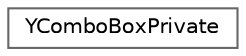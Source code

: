 digraph "Graphical Class Hierarchy"
{
 // LATEX_PDF_SIZE
  bgcolor="transparent";
  edge [fontname=Helvetica,fontsize=10,labelfontname=Helvetica,labelfontsize=10];
  node [fontname=Helvetica,fontsize=10,shape=box,height=0.2,width=0.4];
  rankdir="LR";
  Node0 [id="Node000000",label="YComboBoxPrivate",height=0.2,width=0.4,color="grey40", fillcolor="white", style="filled",URL="$structYComboBoxPrivate.html",tooltip=" "];
}
